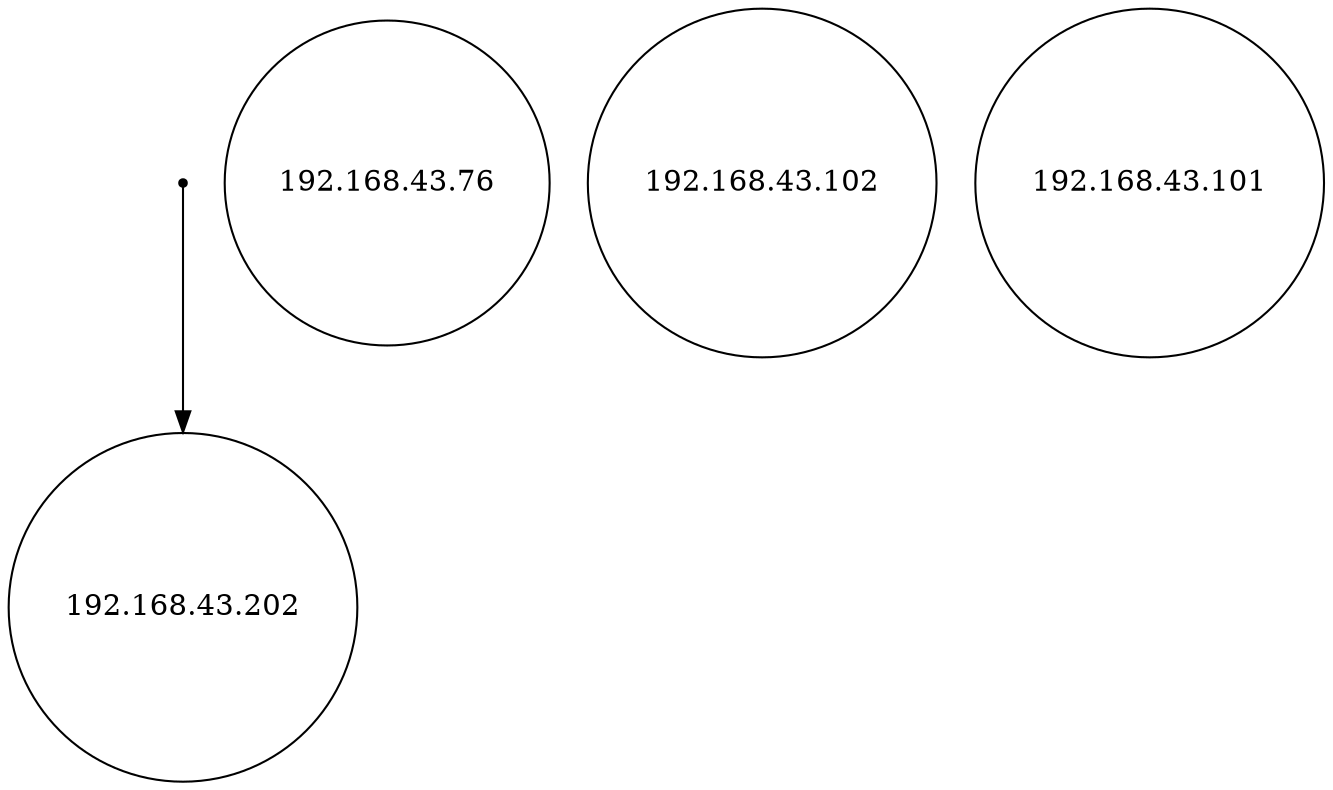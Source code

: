 digraph LTS {
S00[shape=point]
S0[label="192.168.43.76",shape=circle];
S1[label="192.168.43.102",shape=circle];
S2[label="192.168.43.101",shape=circle];
S3[label="192.168.43.202",shape=circle];
S00 -> S3
}